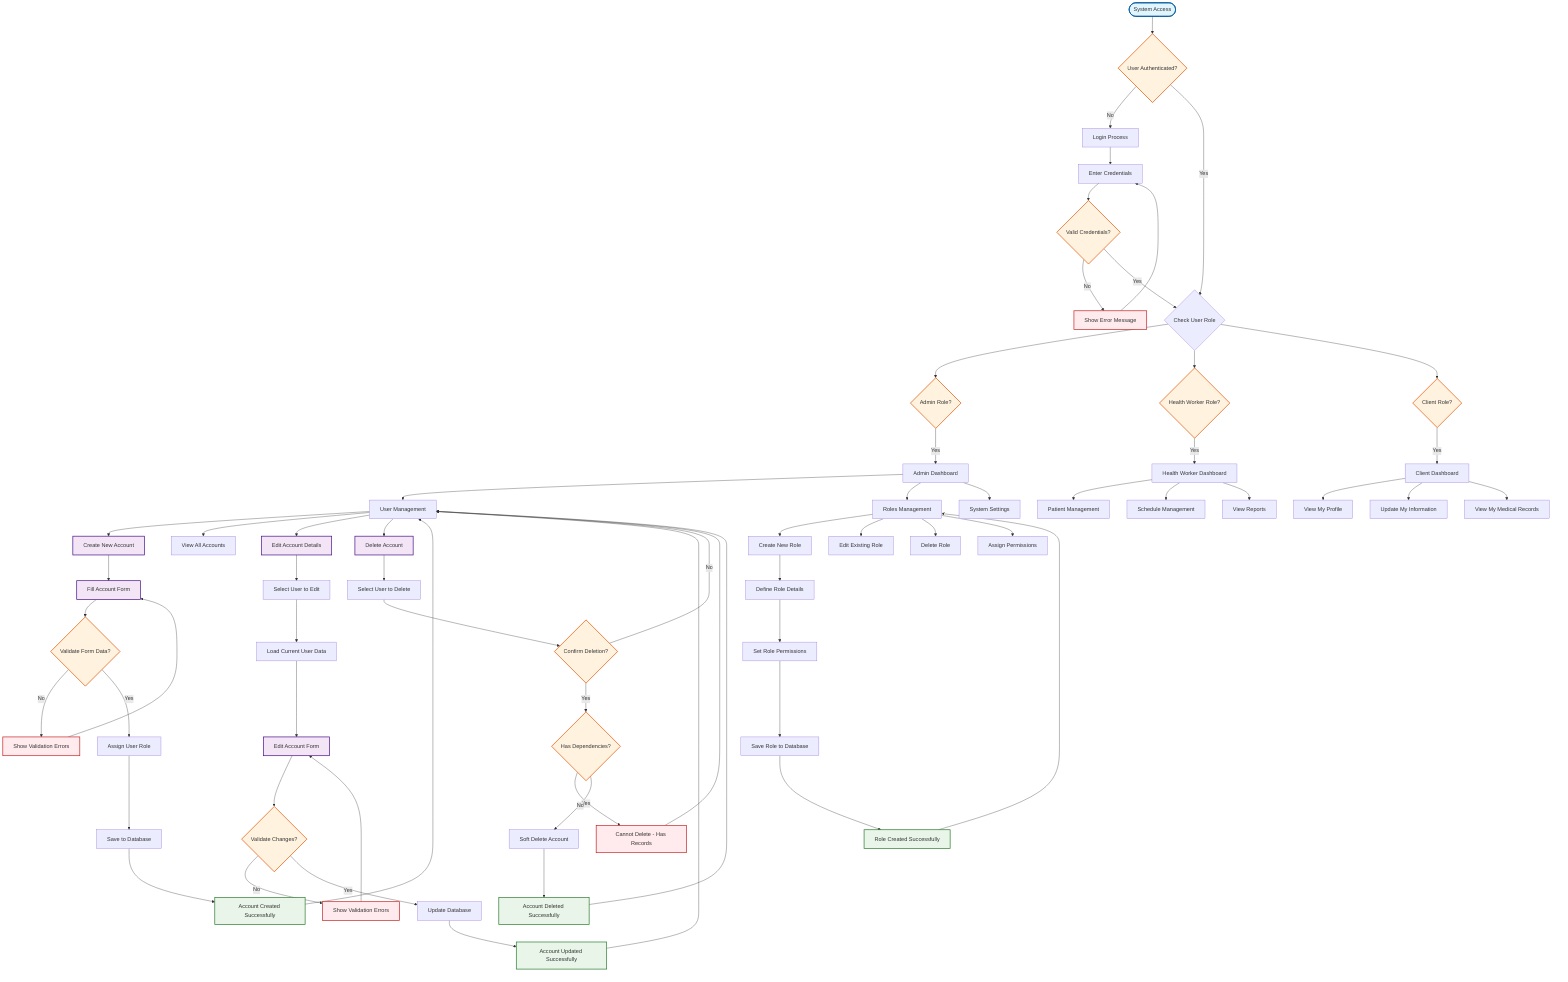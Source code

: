 ﻿flowchart TD
    %% ========================================
    %% USER MANAGEMENT & ROLES FLOWCHART
    %% ========================================
    
    Start([System Access]) --> Auth{User Authenticated?}
    Auth -->|No| Login[Login Process]
    Auth -->|Yes| RoleCheck{Check User Role}
    
    Login --> LoginForm[Enter Credentials]
    LoginForm --> ValidCreds{Valid Credentials?}
    ValidCreds -->|No| LoginError[Show Error Message]
    ValidCreds -->|Yes| RoleCheck
    LoginError --> LoginForm
    
    %% Role-based Access
    RoleCheck --> AdminRole{Admin Role?}
    RoleCheck --> HealthWorkerRole{Health Worker Role?}
    RoleCheck --> ClientRole{Client Role?}
    
    %% Admin Functions
    AdminRole -->|Yes| AdminDashboard[Admin Dashboard]
    AdminDashboard --> UserMgmt[User Management]
    AdminDashboard --> RoleMgmt[Roles Management]
    AdminDashboard --> SystemSettings[System Settings]
    
    %% User Management Operations
    UserMgmt --> CreateAccount[Create New Account]
    UserMgmt --> ViewAccounts[View All Accounts]
    UserMgmt --> EditAccount[Edit Account Details]
    UserMgmt --> DeleteAccount[Delete Account]
    
    %% Create Account Process
    CreateAccount --> AccountForm[Fill Account Form]
    AccountForm --> ValidateForm{Validate Form Data?}
    ValidateForm -->|No| FormError[Show Validation Errors]
    ValidateForm -->|Yes| AssignRole[Assign User Role]
    FormError --> AccountForm
    AssignRole --> SaveAccount[Save to Database]
    SaveAccount --> AccountSuccess[Account Created Successfully]
    
    %% Edit Account Process
    EditAccount --> SelectUser[Select User to Edit]
    SelectUser --> LoadUserData[Load Current User Data]
    LoadUserData --> EditForm[Edit Account Form]
    EditForm --> ValidateEdit{Validate Changes?}
    ValidateEdit -->|No| EditError[Show Validation Errors]
    ValidateEdit -->|Yes| UpdateAccount[Update Database]
    EditError --> EditForm
    UpdateAccount --> EditSuccess[Account Updated Successfully]
    
    %% Delete Account Process
    DeleteAccount --> SelectDelete[Select User to Delete]
    SelectDelete --> ConfirmDelete{Confirm Deletion?}
    ConfirmDelete -->|No| UserMgmt
    ConfirmDelete -->|Yes| CheckDependencies{Has Dependencies?}
    CheckDependencies -->|Yes| DepError[Cannot Delete - Has Records]
    CheckDependencies -->|No| SoftDelete[Soft Delete Account]
    DepError --> UserMgmt
    SoftDelete --> DeleteSuccess[Account Deleted Successfully]
    
    %% Role Management
    RoleMgmt --> CreateRole[Create New Role]
    RoleMgmt --> EditRole[Edit Existing Role]
    RoleMgmt --> DeleteRole[Delete Role]
    RoleMgmt --> AssignPermissions[Assign Permissions]
    
    CreateRole --> RoleForm[Define Role Details]
    RoleForm --> SetPermissions[Set Role Permissions]
    SetPermissions --> SaveRole[Save Role to Database]
    SaveRole --> RoleSuccess[Role Created Successfully]
    
    %% Health Worker Functions
    HealthWorkerRole -->|Yes| HealthWorkerDashboard[Health Worker Dashboard]
    HealthWorkerDashboard --> PatientMgmt[Patient Management]
    HealthWorkerDashboard --> ScheduleMgmt[Schedule Management]
    HealthWorkerDashboard --> ReportView[View Reports]
    
    %% Client Functions
    ClientRole -->|Yes| ClientDashboard[Client Dashboard]
    ClientDashboard --> ViewProfile[View My Profile]
    ClientDashboard --> UpdateProfile[Update My Information]
    ClientDashboard --> ViewRecords[View My Medical Records]
    
    %% Success/Error Handling
    AccountSuccess --> UserMgmt
    EditSuccess --> UserMgmt
    DeleteSuccess --> UserMgmt
    RoleSuccess --> RoleMgmt
    
    %% Styling
    classDef startEnd fill:#e1f5fe,stroke:#01579b,stroke-width:2px
    classDef process fill:#f3e5f5,stroke:#4a148c,stroke-width:2px
    classDef decision fill:#fff3e0,stroke:#e65100,stroke-width:2px
    classDef success fill:#e8f5e8,stroke:#2e7d32,stroke-width:2px
    classDef error fill:#ffebee,stroke:#c62828,stroke-width:2px
    
    class Start,AccountSuccess,EditSuccess,DeleteSuccess,RoleSuccess startEnd
    class CreateAccount,EditAccount,DeleteAccount,AccountForm,EditForm process
    class Auth,ValidCreds,AdminRole,HealthWorkerRole,ClientRole,ValidateForm,ValidateEdit,ConfirmDelete,CheckDependencies decision
    class AccountSuccess,EditSuccess,DeleteSuccess,RoleSuccess success
    class LoginError,FormError,EditError,DepError error